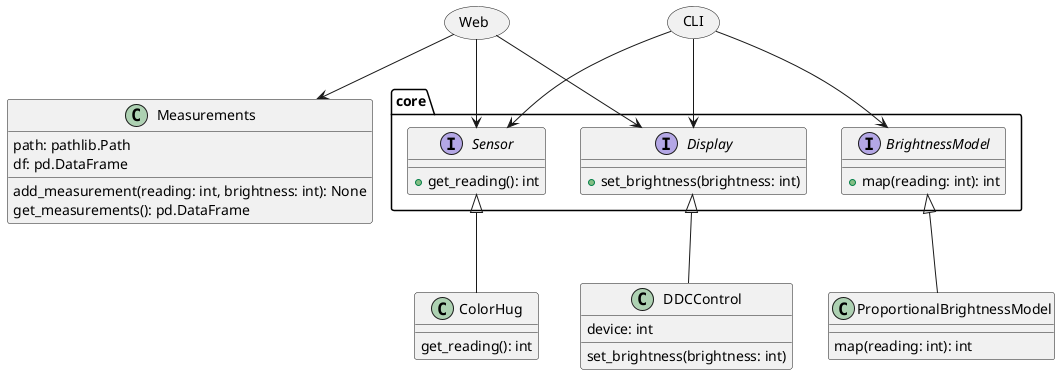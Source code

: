 @startuml
allowmixing

package "core" {
    interface Sensor {
        +get_reading(): int
    }
    interface BrightnessModel {
        +map(reading: int): int
    }
    interface Display {
        +set_brightness(brightness: int)
    }
}

class ColorHug {
        get_reading(): int
}
class DDCControl {
        set_brightness(brightness: int)
        device: int
}
class ProportionalBrightnessModel {
        map(reading: int): int
}

Sensor <|-- ColorHug
BrightnessModel <|-- ProportionalBrightnessModel
Display <|-- DDCControl

class Measurements {
add_measurement(reading: int, brightness: int): None
get_measurements(): pd.DataFrame
path: pathlib.Path
df: pd.DataFrame
}

usecase Web
usecase CLI

Web --> Sensor
Web --> Display
Web --> Measurements

CLI --> Sensor
CLI --> Display
CLI --> BrightnessModel
@enduml